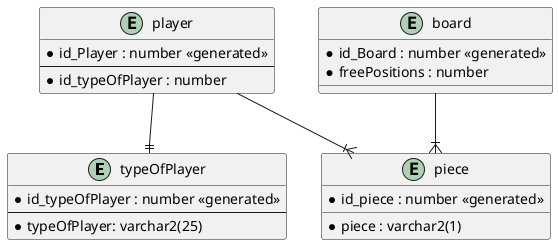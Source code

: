 @startuml VocabularyLogicModelTTT

entity typeOfPlayer {
    * id_typeOfPlayer : number <<generated>>
    --
    * typeOfPlayer: varchar2(25)
}

entity player {
    * id_Player : number <<generated>>
    --
    * id_typeOfPlayer : number
}

entity board {
    * id_Board : number <<generated>>
    * freePositions : number
}
entity piece{
    *id_piece : number <<generated>>
    *piece : varchar2(1)
}

board --|{piece
player --||typeOfPlayer
player --|{piece
@enduml